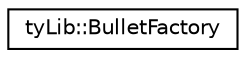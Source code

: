 digraph "Graphical Class Hierarchy"
{
  edge [fontname="Helvetica",fontsize="10",labelfontname="Helvetica",labelfontsize="10"];
  node [fontname="Helvetica",fontsize="10",shape=record];
  rankdir="LR";
  Node1 [label="tyLib::BulletFactory",height=0.2,width=0.4,color="black", fillcolor="white", style="filled",URL="$classty_lib_1_1_bullet_factory.html",tooltip="A factory for constructing Bullets. "];
}
